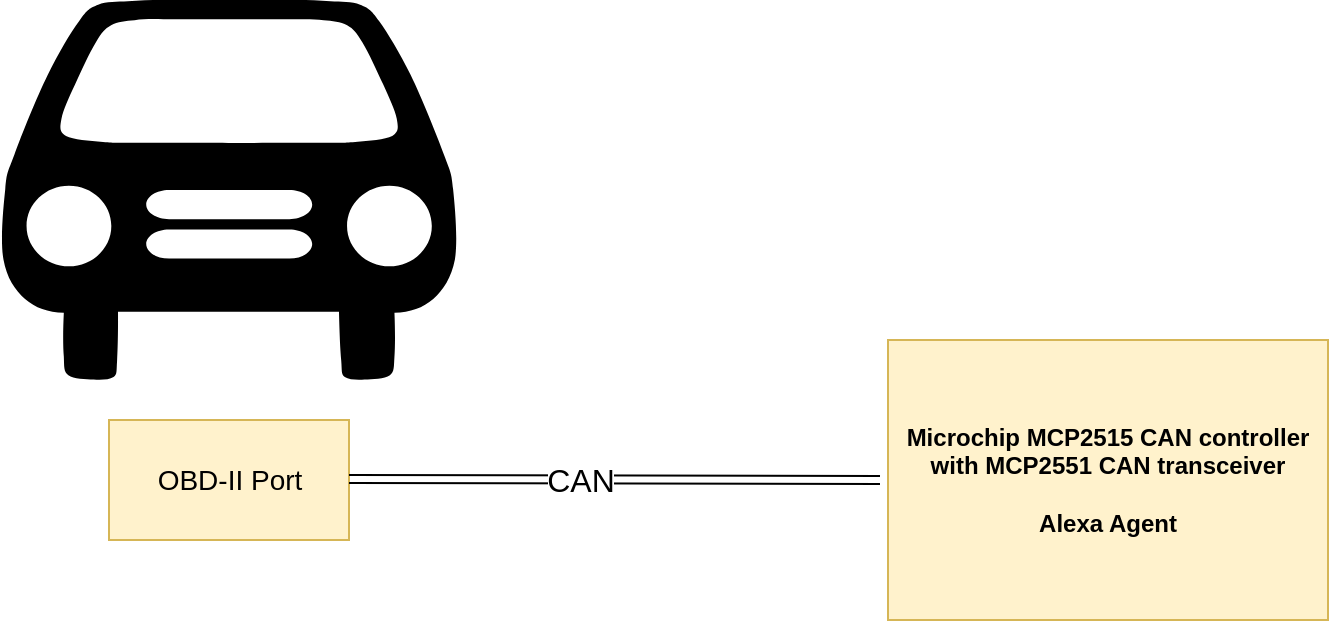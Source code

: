 <mxfile version="10.8.0" type="device"><diagram id="xZ9e0rpSEzSzS61RLzUR" name="Page-1"><mxGraphModel dx="1198" dy="1092" grid="1" gridSize="10" guides="1" tooltips="1" connect="1" arrows="1" fold="1" page="1" pageScale="1" pageWidth="850" pageHeight="1100" math="0" shadow="0"><root><mxCell id="0"/><mxCell id="1" parent="0"/><mxCell id="6N5vrlnfL3TOVzYX4MhH-1" value="&lt;font style=&quot;font-size: 14px&quot;&gt;OBD-II Port&lt;/font&gt;" style="rounded=0;whiteSpace=wrap;html=1;fillColor=#fff2cc;strokeColor=#d6b656;" vertex="1" parent="1"><mxGeometry x="104.5" y="360" width="120" height="60" as="geometry"/></mxCell><mxCell id="6N5vrlnfL3TOVzYX4MhH-2" value="" style="shape=mxgraph.signs.transportation.car_1;html=1;fillColor=#000000;strokeColor=none;verticalLabelPosition=bottom;verticalAlign=top;align=center;" vertex="1" parent="1"><mxGeometry x="50" y="150" width="229" height="190" as="geometry"/></mxCell><mxCell id="6N5vrlnfL3TOVzYX4MhH-3" value="" style="shape=link;html=1;" edge="1" parent="1"><mxGeometry width="50" height="50" relative="1" as="geometry"><mxPoint x="224.5" y="389.5" as="sourcePoint"/><mxPoint x="490" y="390" as="targetPoint"/></mxGeometry></mxCell><mxCell id="6N5vrlnfL3TOVzYX4MhH-7" value="&lt;font style=&quot;font-size: 16px&quot;&gt;CAN&lt;/font&gt;" style="text;html=1;resizable=0;points=[];align=center;verticalAlign=middle;labelBackgroundColor=#ffffff;" vertex="1" connectable="0" parent="6N5vrlnfL3TOVzYX4MhH-3"><mxGeometry x="-0.401" y="1" relative="1" as="geometry"><mxPoint x="35.5" y="1.5" as="offset"/></mxGeometry></mxCell><mxCell id="6N5vrlnfL3TOVzYX4MhH-6" value="&lt;div align=&quot;center&quot;&gt;&lt;b&gt;Microchip MCP2515 CAN controller with MCP2551 CAN transceiver&lt;/b&gt;&lt;/div&gt;&lt;div align=&quot;center&quot;&gt;&lt;b&gt;&lt;br&gt;&lt;/b&gt;&lt;/div&gt;&lt;div align=&quot;center&quot;&gt;&lt;b&gt;Alexa Agent&lt;br&gt;&lt;/b&gt;&lt;/div&gt;" style="rounded=0;whiteSpace=wrap;html=1;fillColor=#fff2cc;strokeColor=#d6b656;" vertex="1" parent="1"><mxGeometry x="494" y="320" width="220" height="140" as="geometry"/></mxCell><mxCell id="6N5vrlnfL3TOVzYX4MhH-8" value="" style="shape=image;html=1;verticalAlign=top;verticalLabelPosition=bottom;labelBackgroundColor=#ffffff;imageAspect=0;aspect=fixed;image=https://cdn4.iconfinder.com/data/icons/logos-and-brands/512/272_Raspberry_Pi_logo-128.png" vertex="1" parent="1"><mxGeometry x="494" y="420" width="38" height="38" as="geometry"/></mxCell></root></mxGraphModel></diagram></mxfile>